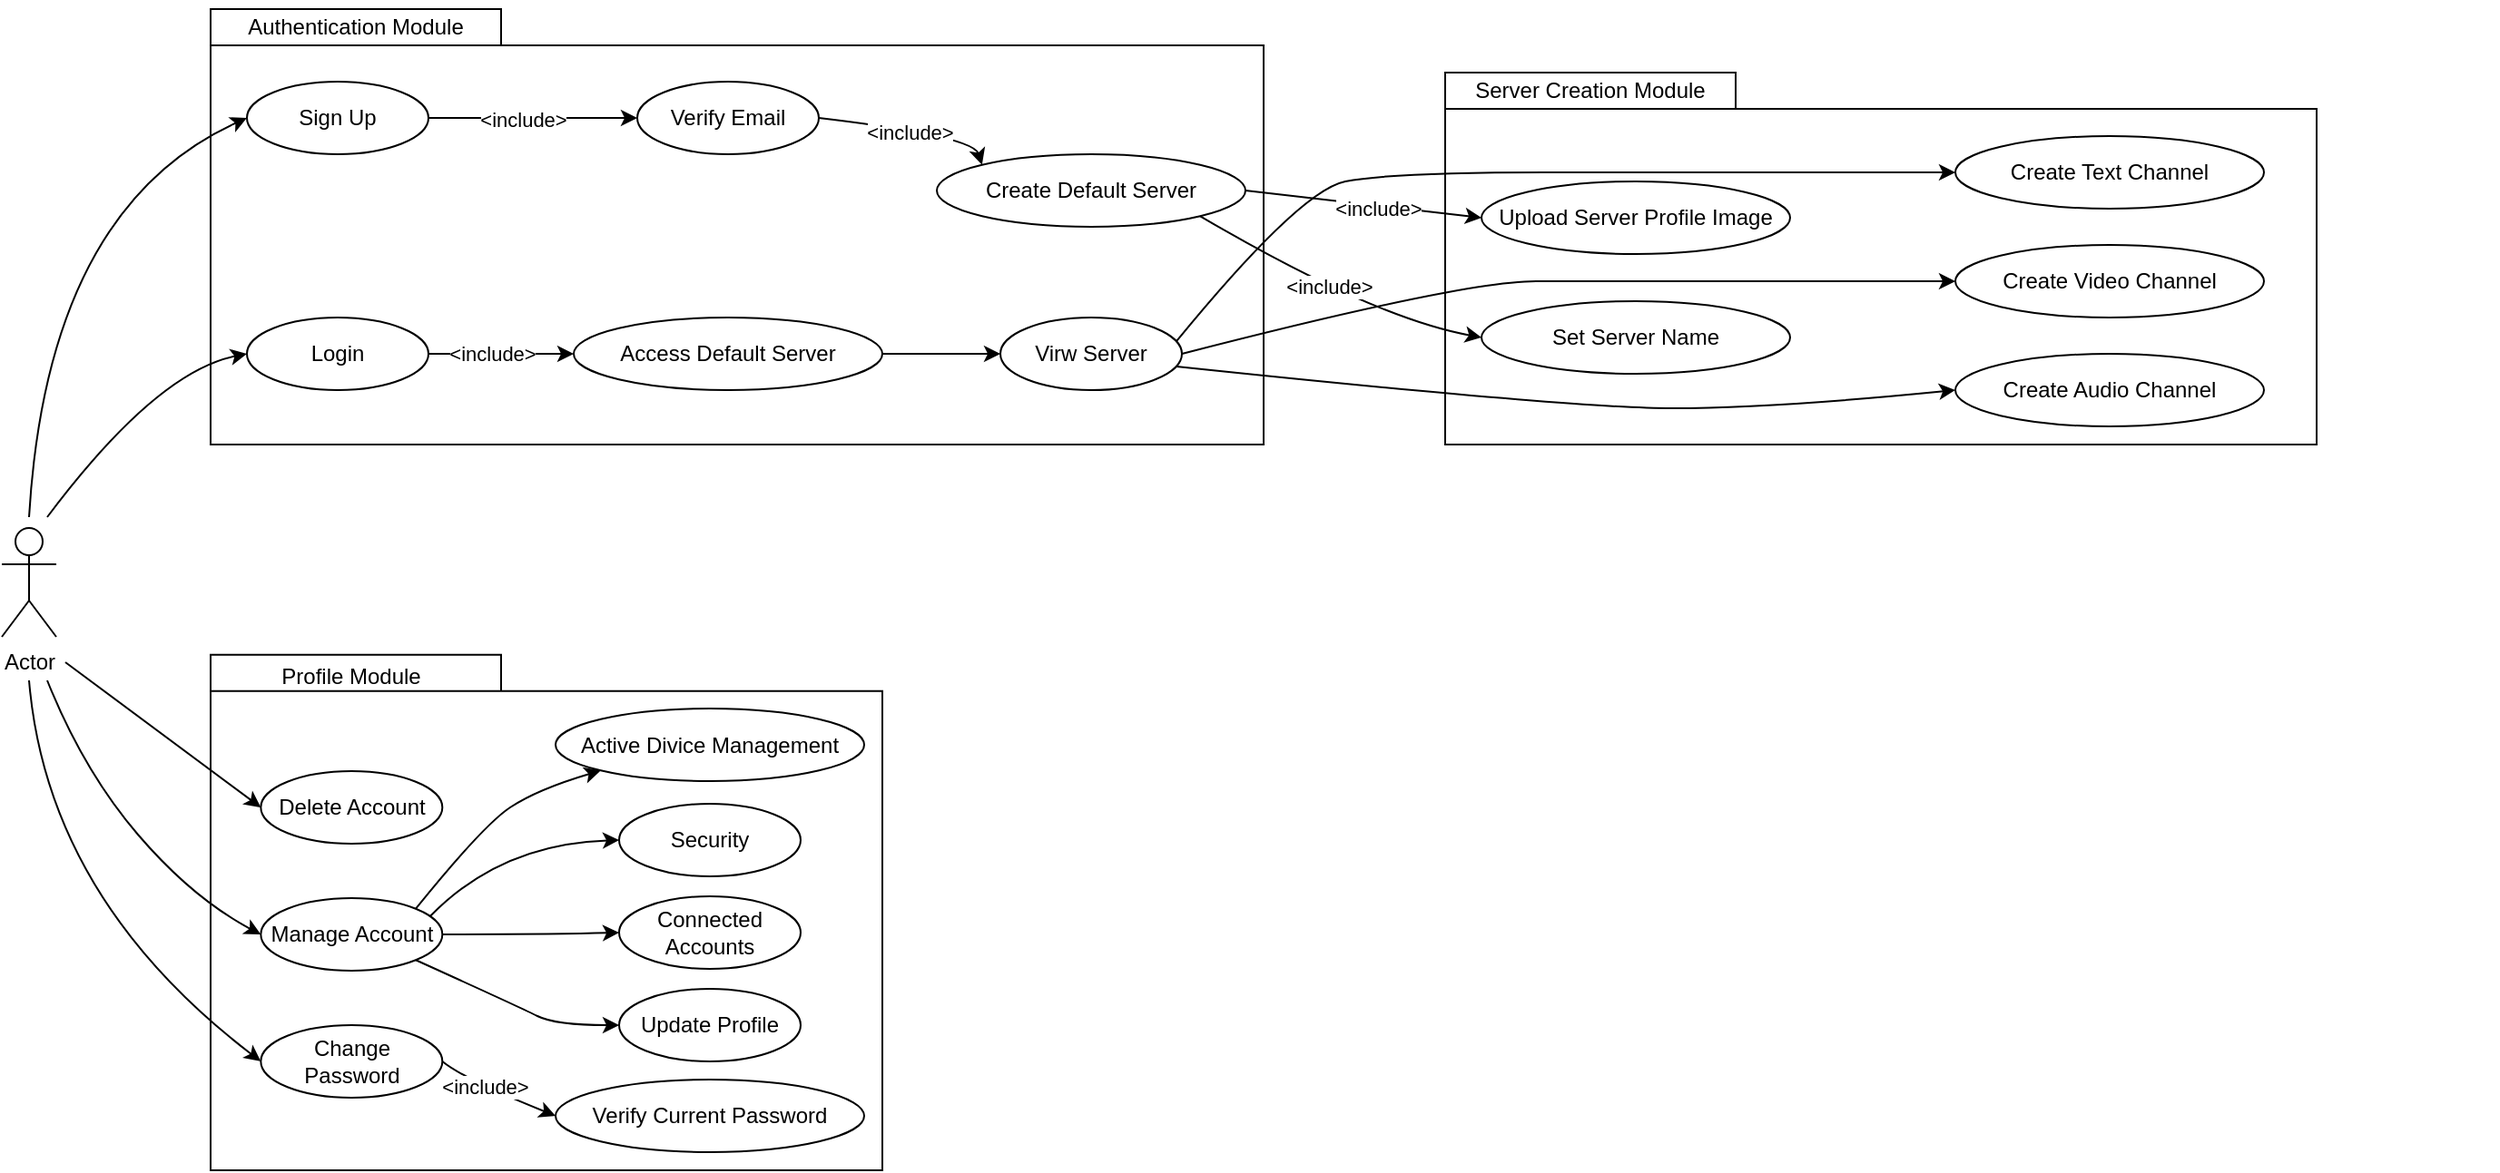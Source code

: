 <mxfile version="24.4.10" type="github">
  <diagram name="Page-1" id="TswOkcbOxJksG1xE5W1X">
    <mxGraphModel dx="1577" dy="1542" grid="1" gridSize="10" guides="1" tooltips="1" connect="1" arrows="1" fold="1" page="1" pageScale="1" pageWidth="827" pageHeight="1169" math="0" shadow="0">
      <root>
        <mxCell id="0" />
        <mxCell id="1" parent="0" />
        <mxCell id="_fBAPdAfYRDBdJ_oHnz5-30" value="" style="group" vertex="1" connectable="0" parent="1">
          <mxGeometry x="-160" y="-85" width="580" height="245" as="geometry" />
        </mxCell>
        <mxCell id="_fBAPdAfYRDBdJ_oHnz5-1" value="" style="shape=folder;fontStyle=1;spacingTop=10;tabWidth=160;tabHeight=20;tabPosition=left;html=1;whiteSpace=wrap;" vertex="1" parent="_fBAPdAfYRDBdJ_oHnz5-30">
          <mxGeometry y="5" width="580" height="240" as="geometry" />
        </mxCell>
        <mxCell id="_fBAPdAfYRDBdJ_oHnz5-29" value="Authentication Module" style="text;html=1;align=center;verticalAlign=middle;whiteSpace=wrap;rounded=0;" vertex="1" parent="_fBAPdAfYRDBdJ_oHnz5-30">
          <mxGeometry x="10" width="140" height="30" as="geometry" />
        </mxCell>
        <mxCell id="_fBAPdAfYRDBdJ_oHnz5-2" value="Actor" style="shape=umlActor;verticalLabelPosition=bottom;verticalAlign=top;html=1;" vertex="1" parent="1">
          <mxGeometry x="-275" y="206" width="30" height="60" as="geometry" />
        </mxCell>
        <mxCell id="_fBAPdAfYRDBdJ_oHnz5-20" style="edgeStyle=orthogonalEdgeStyle;rounded=0;orthogonalLoop=1;jettySize=auto;html=1;exitX=1;exitY=0.5;exitDx=0;exitDy=0;" edge="1" parent="1" source="_fBAPdAfYRDBdJ_oHnz5-5" target="_fBAPdAfYRDBdJ_oHnz5-7">
          <mxGeometry relative="1" as="geometry" />
        </mxCell>
        <mxCell id="_fBAPdAfYRDBdJ_oHnz5-21" value="&amp;lt;include&amp;gt;" style="edgeLabel;html=1;align=center;verticalAlign=middle;resizable=0;points=[];" vertex="1" connectable="0" parent="_fBAPdAfYRDBdJ_oHnz5-20">
          <mxGeometry x="-0.107" y="-1" relative="1" as="geometry">
            <mxPoint as="offset" />
          </mxGeometry>
        </mxCell>
        <mxCell id="_fBAPdAfYRDBdJ_oHnz5-5" value="Sign Up" style="ellipse;whiteSpace=wrap;html=1;align=center;" vertex="1" parent="1">
          <mxGeometry x="-140" y="-40" width="100" height="40" as="geometry" />
        </mxCell>
        <mxCell id="_fBAPdAfYRDBdJ_oHnz5-26" style="edgeStyle=orthogonalEdgeStyle;rounded=0;orthogonalLoop=1;jettySize=auto;html=1;exitX=1;exitY=0.5;exitDx=0;exitDy=0;entryX=0;entryY=0.5;entryDx=0;entryDy=0;" edge="1" parent="1" source="_fBAPdAfYRDBdJ_oHnz5-6" target="_fBAPdAfYRDBdJ_oHnz5-10">
          <mxGeometry relative="1" as="geometry" />
        </mxCell>
        <mxCell id="_fBAPdAfYRDBdJ_oHnz5-27" value="&amp;lt;include&amp;gt;" style="edgeLabel;html=1;align=center;verticalAlign=middle;resizable=0;points=[];" vertex="1" connectable="0" parent="_fBAPdAfYRDBdJ_oHnz5-26">
          <mxGeometry x="-0.128" relative="1" as="geometry">
            <mxPoint as="offset" />
          </mxGeometry>
        </mxCell>
        <mxCell id="_fBAPdAfYRDBdJ_oHnz5-6" value="Login" style="ellipse;whiteSpace=wrap;html=1;align=center;" vertex="1" parent="1">
          <mxGeometry x="-140" y="90" width="100" height="40" as="geometry" />
        </mxCell>
        <mxCell id="_fBAPdAfYRDBdJ_oHnz5-7" value="Verify Email" style="ellipse;whiteSpace=wrap;html=1;align=center;" vertex="1" parent="1">
          <mxGeometry x="75" y="-40" width="100" height="40" as="geometry" />
        </mxCell>
        <mxCell id="_fBAPdAfYRDBdJ_oHnz5-8" value="Create Default Server" style="ellipse;whiteSpace=wrap;html=1;align=center;" vertex="1" parent="1">
          <mxGeometry x="240" width="170" height="40" as="geometry" />
        </mxCell>
        <mxCell id="_fBAPdAfYRDBdJ_oHnz5-28" style="edgeStyle=orthogonalEdgeStyle;rounded=0;orthogonalLoop=1;jettySize=auto;html=1;exitX=1;exitY=0.5;exitDx=0;exitDy=0;" edge="1" parent="1" source="_fBAPdAfYRDBdJ_oHnz5-10" target="_fBAPdAfYRDBdJ_oHnz5-12">
          <mxGeometry relative="1" as="geometry" />
        </mxCell>
        <mxCell id="_fBAPdAfYRDBdJ_oHnz5-10" value="Access Default Server" style="ellipse;whiteSpace=wrap;html=1;align=center;" vertex="1" parent="1">
          <mxGeometry x="40" y="90" width="170" height="40" as="geometry" />
        </mxCell>
        <mxCell id="_fBAPdAfYRDBdJ_oHnz5-12" value="Virw Server" style="ellipse;whiteSpace=wrap;html=1;align=center;" vertex="1" parent="1">
          <mxGeometry x="275" y="90" width="100" height="40" as="geometry" />
        </mxCell>
        <mxCell id="_fBAPdAfYRDBdJ_oHnz5-23" value="" style="curved=1;endArrow=classic;html=1;rounded=0;exitX=1;exitY=0.5;exitDx=0;exitDy=0;entryX=0;entryY=0;entryDx=0;entryDy=0;" edge="1" parent="1" source="_fBAPdAfYRDBdJ_oHnz5-7" target="_fBAPdAfYRDBdJ_oHnz5-8">
          <mxGeometry width="50" height="50" relative="1" as="geometry">
            <mxPoint x="130" y="60" as="sourcePoint" />
            <mxPoint x="180" y="10" as="targetPoint" />
            <Array as="points">
              <mxPoint x="260" y="-10" />
            </Array>
          </mxGeometry>
        </mxCell>
        <mxCell id="_fBAPdAfYRDBdJ_oHnz5-24" value="&amp;lt;include&amp;gt;" style="edgeLabel;html=1;align=center;verticalAlign=middle;resizable=0;points=[];" vertex="1" connectable="0" parent="_fBAPdAfYRDBdJ_oHnz5-23">
          <mxGeometry x="-0.016" y="-2" relative="1" as="geometry">
            <mxPoint as="offset" />
          </mxGeometry>
        </mxCell>
        <mxCell id="_fBAPdAfYRDBdJ_oHnz5-34" value="" style="group" vertex="1" connectable="0" parent="1">
          <mxGeometry x="-160" y="270" width="370" height="290" as="geometry" />
        </mxCell>
        <mxCell id="_fBAPdAfYRDBdJ_oHnz5-32" value="" style="shape=folder;fontStyle=1;spacingTop=10;tabWidth=160;tabHeight=20;tabPosition=left;html=1;whiteSpace=wrap;" vertex="1" parent="_fBAPdAfYRDBdJ_oHnz5-34">
          <mxGeometry y="5.92" width="370" height="284.08" as="geometry" />
        </mxCell>
        <mxCell id="_fBAPdAfYRDBdJ_oHnz5-33" value="Profile Module" style="text;html=1;align=center;verticalAlign=middle;whiteSpace=wrap;rounded=0;" vertex="1" parent="_fBAPdAfYRDBdJ_oHnz5-34">
          <mxGeometry x="34.207" width="86.897" height="35.51" as="geometry" />
        </mxCell>
        <mxCell id="_fBAPdAfYRDBdJ_oHnz5-41" value="Connected Accounts" style="ellipse;whiteSpace=wrap;html=1;align=center;" vertex="1" parent="_fBAPdAfYRDBdJ_oHnz5-34">
          <mxGeometry x="225" y="139" width="100" height="40" as="geometry" />
        </mxCell>
        <mxCell id="_fBAPdAfYRDBdJ_oHnz5-40" value="Security" style="ellipse;whiteSpace=wrap;html=1;align=center;" vertex="1" parent="_fBAPdAfYRDBdJ_oHnz5-34">
          <mxGeometry x="225" y="88" width="100" height="40" as="geometry" />
        </mxCell>
        <mxCell id="_fBAPdAfYRDBdJ_oHnz5-39" value="Active Divice Management" style="ellipse;whiteSpace=wrap;html=1;align=center;" vertex="1" parent="_fBAPdAfYRDBdJ_oHnz5-34">
          <mxGeometry x="190" y="35.51" width="170" height="40" as="geometry" />
        </mxCell>
        <mxCell id="_fBAPdAfYRDBdJ_oHnz5-35" value="Delete Account" style="ellipse;whiteSpace=wrap;html=1;align=center;" vertex="1" parent="_fBAPdAfYRDBdJ_oHnz5-34">
          <mxGeometry x="27.66" y="70" width="100" height="40" as="geometry" />
        </mxCell>
        <mxCell id="_fBAPdAfYRDBdJ_oHnz5-36" value="Manage Account" style="ellipse;whiteSpace=wrap;html=1;align=center;" vertex="1" parent="_fBAPdAfYRDBdJ_oHnz5-34">
          <mxGeometry x="27.66" y="140" width="100" height="40" as="geometry" />
        </mxCell>
        <mxCell id="_fBAPdAfYRDBdJ_oHnz5-37" value="Change Password" style="ellipse;whiteSpace=wrap;html=1;align=center;" vertex="1" parent="_fBAPdAfYRDBdJ_oHnz5-34">
          <mxGeometry x="27.66" y="210" width="100" height="40" as="geometry" />
        </mxCell>
        <mxCell id="_fBAPdAfYRDBdJ_oHnz5-42" value="Update Profile" style="ellipse;whiteSpace=wrap;html=1;align=center;" vertex="1" parent="_fBAPdAfYRDBdJ_oHnz5-34">
          <mxGeometry x="225" y="190" width="100" height="40" as="geometry" />
        </mxCell>
        <mxCell id="_fBAPdAfYRDBdJ_oHnz5-48" value="" style="curved=1;endArrow=classic;html=1;rounded=0;entryX=0;entryY=1;entryDx=0;entryDy=0;exitX=1;exitY=0;exitDx=0;exitDy=0;" edge="1" parent="_fBAPdAfYRDBdJ_oHnz5-34" source="_fBAPdAfYRDBdJ_oHnz5-36" target="_fBAPdAfYRDBdJ_oHnz5-39">
          <mxGeometry width="50" height="50" relative="1" as="geometry">
            <mxPoint x="180" y="180" as="sourcePoint" />
            <mxPoint x="230" y="130" as="targetPoint" />
            <Array as="points">
              <mxPoint x="150" y="100" />
              <mxPoint x="180" y="80" />
            </Array>
          </mxGeometry>
        </mxCell>
        <mxCell id="_fBAPdAfYRDBdJ_oHnz5-51" value="" style="curved=1;endArrow=classic;html=1;rounded=0;exitX=0.935;exitY=0.244;exitDx=0;exitDy=0;entryX=0;entryY=0.5;entryDx=0;entryDy=0;exitPerimeter=0;" edge="1" parent="_fBAPdAfYRDBdJ_oHnz5-34" source="_fBAPdAfYRDBdJ_oHnz5-36" target="_fBAPdAfYRDBdJ_oHnz5-40">
          <mxGeometry width="50" height="50" relative="1" as="geometry">
            <mxPoint x="180" y="210" as="sourcePoint" />
            <mxPoint x="230" y="160" as="targetPoint" />
            <Array as="points">
              <mxPoint x="160" y="110" />
            </Array>
          </mxGeometry>
        </mxCell>
        <mxCell id="_fBAPdAfYRDBdJ_oHnz5-52" value="" style="curved=1;endArrow=classic;html=1;rounded=0;exitX=1;exitY=0.5;exitDx=0;exitDy=0;entryX=0;entryY=0.5;entryDx=0;entryDy=0;" edge="1" parent="_fBAPdAfYRDBdJ_oHnz5-34" source="_fBAPdAfYRDBdJ_oHnz5-36" target="_fBAPdAfYRDBdJ_oHnz5-41">
          <mxGeometry width="50" height="50" relative="1" as="geometry">
            <mxPoint x="180" y="210" as="sourcePoint" />
            <mxPoint x="230" y="160" as="targetPoint" />
            <Array as="points">
              <mxPoint x="190" y="160" />
            </Array>
          </mxGeometry>
        </mxCell>
        <mxCell id="_fBAPdAfYRDBdJ_oHnz5-55" value="" style="curved=1;endArrow=classic;html=1;rounded=0;exitX=1;exitY=1;exitDx=0;exitDy=0;entryX=0;entryY=0.5;entryDx=0;entryDy=0;" edge="1" parent="_fBAPdAfYRDBdJ_oHnz5-34" source="_fBAPdAfYRDBdJ_oHnz5-36" target="_fBAPdAfYRDBdJ_oHnz5-42">
          <mxGeometry width="50" height="50" relative="1" as="geometry">
            <mxPoint x="140" y="210" as="sourcePoint" />
            <mxPoint x="190" y="160" as="targetPoint" />
            <Array as="points">
              <mxPoint x="170" y="200" />
              <mxPoint x="190" y="210" />
            </Array>
          </mxGeometry>
        </mxCell>
        <mxCell id="_fBAPdAfYRDBdJ_oHnz5-44" value="Verify Current Password" style="ellipse;whiteSpace=wrap;html=1;align=center;" vertex="1" parent="1">
          <mxGeometry x="30" y="510" width="170" height="40" as="geometry" />
        </mxCell>
        <mxCell id="_fBAPdAfYRDBdJ_oHnz5-45" value="" style="curved=1;endArrow=classic;html=1;rounded=0;entryX=0;entryY=0.5;entryDx=0;entryDy=0;" edge="1" parent="1" target="_fBAPdAfYRDBdJ_oHnz5-35">
          <mxGeometry width="50" height="50" relative="1" as="geometry">
            <mxPoint x="-240" y="280" as="sourcePoint" />
            <mxPoint x="-110" y="400" as="targetPoint" />
            <Array as="points" />
          </mxGeometry>
        </mxCell>
        <mxCell id="_fBAPdAfYRDBdJ_oHnz5-46" value="" style="curved=1;endArrow=classic;html=1;rounded=0;entryX=0;entryY=0.5;entryDx=0;entryDy=0;" edge="1" parent="1" target="_fBAPdAfYRDBdJ_oHnz5-36">
          <mxGeometry width="50" height="50" relative="1" as="geometry">
            <mxPoint x="-250" y="290" as="sourcePoint" />
            <mxPoint x="-110" y="400" as="targetPoint" />
            <Array as="points">
              <mxPoint x="-230" y="340" />
              <mxPoint x="-170" y="410" />
            </Array>
          </mxGeometry>
        </mxCell>
        <mxCell id="_fBAPdAfYRDBdJ_oHnz5-47" value="" style="curved=1;endArrow=classic;html=1;rounded=0;entryX=0;entryY=0.5;entryDx=0;entryDy=0;" edge="1" parent="1" target="_fBAPdAfYRDBdJ_oHnz5-37">
          <mxGeometry width="50" height="50" relative="1" as="geometry">
            <mxPoint x="-260" y="290" as="sourcePoint" />
            <mxPoint x="-150" y="350" as="targetPoint" />
            <Array as="points">
              <mxPoint x="-250" y="410" />
            </Array>
          </mxGeometry>
        </mxCell>
        <mxCell id="_fBAPdAfYRDBdJ_oHnz5-57" value="" style="curved=1;endArrow=classic;html=1;rounded=0;exitX=1;exitY=0.5;exitDx=0;exitDy=0;entryX=0;entryY=0.5;entryDx=0;entryDy=0;" edge="1" parent="1" source="_fBAPdAfYRDBdJ_oHnz5-37" target="_fBAPdAfYRDBdJ_oHnz5-44">
          <mxGeometry width="50" height="50" relative="1" as="geometry">
            <mxPoint x="110" y="400" as="sourcePoint" />
            <mxPoint x="160" y="350" as="targetPoint" />
            <Array as="points">
              <mxPoint x="-20" y="510" />
            </Array>
          </mxGeometry>
        </mxCell>
        <mxCell id="_fBAPdAfYRDBdJ_oHnz5-58" value="&amp;lt;include&amp;gt;" style="edgeLabel;html=1;align=center;verticalAlign=middle;resizable=0;points=[];" vertex="1" connectable="0" parent="_fBAPdAfYRDBdJ_oHnz5-57">
          <mxGeometry x="-0.227" relative="1" as="geometry">
            <mxPoint as="offset" />
          </mxGeometry>
        </mxCell>
        <mxCell id="_fBAPdAfYRDBdJ_oHnz5-59" value="" style="curved=1;endArrow=classic;html=1;rounded=0;entryX=0;entryY=0.5;entryDx=0;entryDy=0;" edge="1" parent="1" target="_fBAPdAfYRDBdJ_oHnz5-5">
          <mxGeometry width="50" height="50" relative="1" as="geometry">
            <mxPoint x="-260" y="200" as="sourcePoint" />
            <mxPoint x="120" y="160" as="targetPoint" />
            <Array as="points">
              <mxPoint x="-250" y="30" />
            </Array>
          </mxGeometry>
        </mxCell>
        <mxCell id="_fBAPdAfYRDBdJ_oHnz5-60" value="" style="curved=1;endArrow=classic;html=1;rounded=0;entryX=0;entryY=0.5;entryDx=0;entryDy=0;" edge="1" parent="1" target="_fBAPdAfYRDBdJ_oHnz5-6">
          <mxGeometry width="50" height="50" relative="1" as="geometry">
            <mxPoint x="-250" y="200" as="sourcePoint" />
            <mxPoint x="120" y="160" as="targetPoint" />
            <Array as="points">
              <mxPoint x="-190" y="120" />
            </Array>
          </mxGeometry>
        </mxCell>
        <mxCell id="_fBAPdAfYRDBdJ_oHnz5-61" value="" style="group" vertex="1" connectable="0" parent="1">
          <mxGeometry x="520" y="-50" width="580" height="245" as="geometry" />
        </mxCell>
        <mxCell id="_fBAPdAfYRDBdJ_oHnz5-62" value="" style="shape=folder;fontStyle=1;spacingTop=10;tabWidth=160;tabHeight=20;tabPosition=left;html=1;whiteSpace=wrap;" vertex="1" parent="_fBAPdAfYRDBdJ_oHnz5-61">
          <mxGeometry y="5" width="480" height="205" as="geometry" />
        </mxCell>
        <mxCell id="_fBAPdAfYRDBdJ_oHnz5-63" value="Server Creation Module" style="text;html=1;align=center;verticalAlign=middle;whiteSpace=wrap;rounded=0;" vertex="1" parent="_fBAPdAfYRDBdJ_oHnz5-61">
          <mxGeometry x="10" width="140" height="30" as="geometry" />
        </mxCell>
        <mxCell id="_fBAPdAfYRDBdJ_oHnz5-64" value="Upload Server Profile Image" style="ellipse;whiteSpace=wrap;html=1;align=center;" vertex="1" parent="_fBAPdAfYRDBdJ_oHnz5-61">
          <mxGeometry x="20" y="65" width="170" height="40" as="geometry" />
        </mxCell>
        <mxCell id="_fBAPdAfYRDBdJ_oHnz5-67" value="Create Text Channel" style="ellipse;whiteSpace=wrap;html=1;align=center;" vertex="1" parent="_fBAPdAfYRDBdJ_oHnz5-61">
          <mxGeometry x="281" y="40" width="170" height="40" as="geometry" />
        </mxCell>
        <mxCell id="_fBAPdAfYRDBdJ_oHnz5-66" value="Create Video Channel" style="ellipse;whiteSpace=wrap;html=1;align=center;" vertex="1" parent="_fBAPdAfYRDBdJ_oHnz5-61">
          <mxGeometry x="281" y="100" width="170" height="40" as="geometry" />
        </mxCell>
        <mxCell id="_fBAPdAfYRDBdJ_oHnz5-65" value="Create Audio Channel" style="ellipse;whiteSpace=wrap;html=1;align=center;" vertex="1" parent="_fBAPdAfYRDBdJ_oHnz5-61">
          <mxGeometry x="281" y="160" width="170" height="40" as="geometry" />
        </mxCell>
        <mxCell id="_fBAPdAfYRDBdJ_oHnz5-68" value="Set Server Name" style="ellipse;whiteSpace=wrap;html=1;align=center;" vertex="1" parent="_fBAPdAfYRDBdJ_oHnz5-61">
          <mxGeometry x="20" y="131" width="170" height="40" as="geometry" />
        </mxCell>
        <mxCell id="_fBAPdAfYRDBdJ_oHnz5-70" value="" style="curved=1;endArrow=classic;html=1;rounded=0;exitX=1;exitY=0.5;exitDx=0;exitDy=0;entryX=0;entryY=0.5;entryDx=0;entryDy=0;" edge="1" parent="1" source="_fBAPdAfYRDBdJ_oHnz5-8" target="_fBAPdAfYRDBdJ_oHnz5-64">
          <mxGeometry width="50" height="50" relative="1" as="geometry">
            <mxPoint x="590" y="80" as="sourcePoint" />
            <mxPoint x="560" y="20" as="targetPoint" />
            <Array as="points" />
          </mxGeometry>
        </mxCell>
        <mxCell id="_fBAPdAfYRDBdJ_oHnz5-71" value="&amp;lt;include&amp;gt;" style="edgeLabel;html=1;align=center;verticalAlign=middle;resizable=0;points=[];" vertex="1" connectable="0" parent="_fBAPdAfYRDBdJ_oHnz5-70">
          <mxGeometry x="0.124" y="-1" relative="1" as="geometry">
            <mxPoint as="offset" />
          </mxGeometry>
        </mxCell>
        <mxCell id="_fBAPdAfYRDBdJ_oHnz5-72" value="" style="curved=1;endArrow=classic;html=1;rounded=0;exitX=1;exitY=1;exitDx=0;exitDy=0;entryX=0;entryY=0.5;entryDx=0;entryDy=0;" edge="1" parent="1" source="_fBAPdAfYRDBdJ_oHnz5-8" target="_fBAPdAfYRDBdJ_oHnz5-68">
          <mxGeometry width="50" height="50" relative="1" as="geometry">
            <mxPoint x="590" y="80" as="sourcePoint" />
            <mxPoint x="640" y="30" as="targetPoint" />
            <Array as="points">
              <mxPoint x="480" y="90" />
            </Array>
          </mxGeometry>
        </mxCell>
        <mxCell id="_fBAPdAfYRDBdJ_oHnz5-73" value="&amp;lt;include&amp;gt;" style="edgeLabel;html=1;align=center;verticalAlign=middle;resizable=0;points=[];" vertex="1" connectable="0" parent="_fBAPdAfYRDBdJ_oHnz5-72">
          <mxGeometry x="-0.057" y="3" relative="1" as="geometry">
            <mxPoint as="offset" />
          </mxGeometry>
        </mxCell>
        <mxCell id="_fBAPdAfYRDBdJ_oHnz5-74" value="" style="curved=1;endArrow=classic;html=1;rounded=0;exitX=0.97;exitY=0.675;exitDx=0;exitDy=0;entryX=0;entryY=0.5;entryDx=0;entryDy=0;exitPerimeter=0;" edge="1" parent="1" source="_fBAPdAfYRDBdJ_oHnz5-12" target="_fBAPdAfYRDBdJ_oHnz5-65">
          <mxGeometry width="50" height="50" relative="1" as="geometry">
            <mxPoint x="590" y="80" as="sourcePoint" />
            <mxPoint x="640" y="30" as="targetPoint" />
            <Array as="points">
              <mxPoint x="590" y="140" />
              <mxPoint x="700" y="140" />
            </Array>
          </mxGeometry>
        </mxCell>
        <mxCell id="_fBAPdAfYRDBdJ_oHnz5-75" value="" style="curved=1;endArrow=classic;html=1;rounded=0;exitX=0.97;exitY=0.327;exitDx=0;exitDy=0;entryX=0;entryY=0.5;entryDx=0;entryDy=0;exitPerimeter=0;" edge="1" parent="1" source="_fBAPdAfYRDBdJ_oHnz5-12" target="_fBAPdAfYRDBdJ_oHnz5-67">
          <mxGeometry width="50" height="50" relative="1" as="geometry">
            <mxPoint x="610" y="40" as="sourcePoint" />
            <mxPoint x="660" y="-10" as="targetPoint" />
            <Array as="points">
              <mxPoint x="440" y="20" />
              <mxPoint x="490" y="10" />
              <mxPoint x="660" y="10" />
              <mxPoint x="750" y="10" />
            </Array>
          </mxGeometry>
        </mxCell>
        <mxCell id="_fBAPdAfYRDBdJ_oHnz5-76" value="" style="curved=1;endArrow=classic;html=1;rounded=0;exitX=1;exitY=0.5;exitDx=0;exitDy=0;entryX=0;entryY=0.5;entryDx=0;entryDy=0;" edge="1" parent="1" source="_fBAPdAfYRDBdJ_oHnz5-12" target="_fBAPdAfYRDBdJ_oHnz5-66">
          <mxGeometry width="50" height="50" relative="1" as="geometry">
            <mxPoint x="600" y="70" as="sourcePoint" />
            <mxPoint x="650" y="20" as="targetPoint" />
            <Array as="points">
              <mxPoint x="530" y="70" />
              <mxPoint x="610" y="70" />
              <mxPoint x="690" y="70" />
              <mxPoint x="720" y="70" />
              <mxPoint x="750" y="70" />
            </Array>
          </mxGeometry>
        </mxCell>
      </root>
    </mxGraphModel>
  </diagram>
</mxfile>
